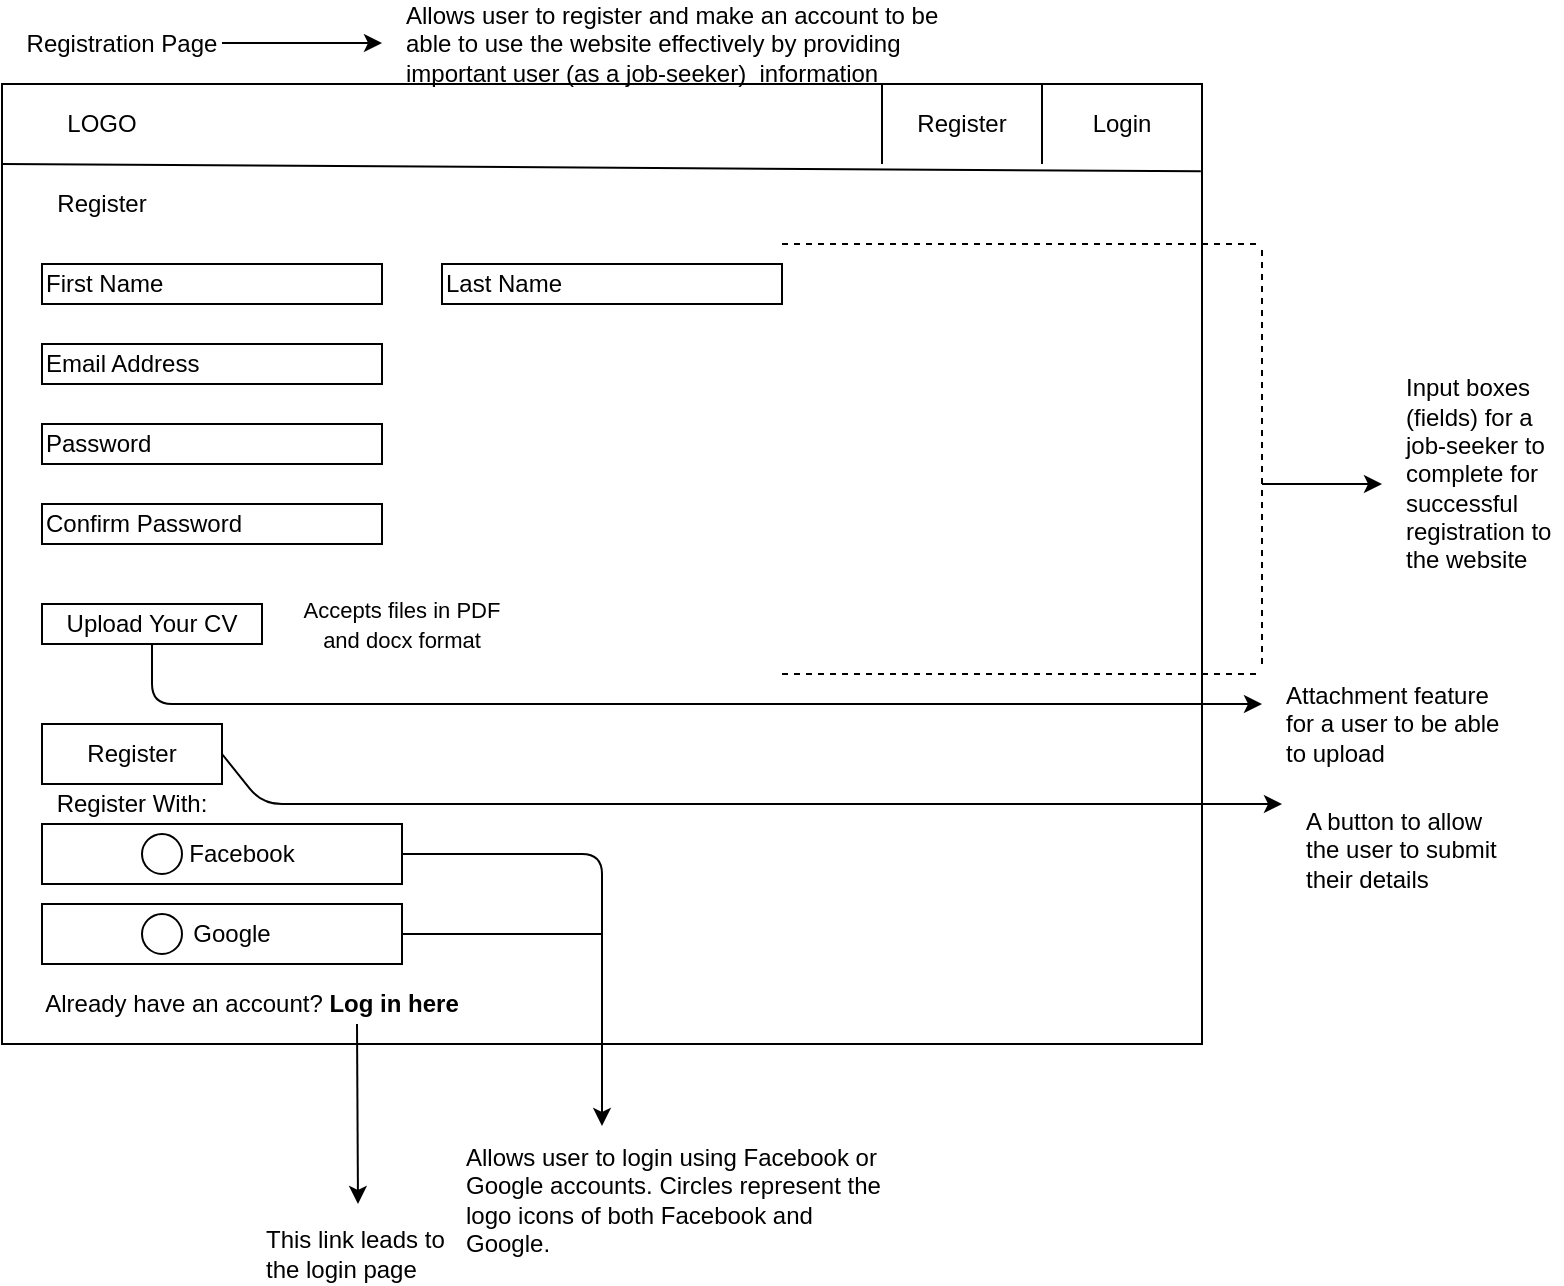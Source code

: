 <mxfile version="13.0.2" type="device"><diagram id="0TqKEAc2CyfGJExr0lxh" name="Page-1"><mxGraphModel dx="1022" dy="1589" grid="0" gridSize="10" guides="1" tooltips="1" connect="1" arrows="1" fold="1" page="1" pageScale="1" pageWidth="827" pageHeight="1169" math="0" shadow="0"><root><mxCell id="0"/><mxCell id="1" parent="0"/><mxCell id="mnFHuyqrRHeDYk3jjL5V-1" value="" style="rounded=0;whiteSpace=wrap;html=1;" vertex="1" parent="1"><mxGeometry x="40" y="40" width="600" height="480" as="geometry"/></mxCell><mxCell id="mnFHuyqrRHeDYk3jjL5V-2" value="LOGO" style="text;html=1;strokeColor=none;fillColor=none;align=center;verticalAlign=middle;whiteSpace=wrap;rounded=0;" vertex="1" parent="1"><mxGeometry x="70" y="50" width="40" height="20" as="geometry"/></mxCell><mxCell id="mnFHuyqrRHeDYk3jjL5V-3" value="" style="endArrow=none;html=1;entryX=0.999;entryY=0.091;entryDx=0;entryDy=0;entryPerimeter=0;" edge="1" parent="1" target="mnFHuyqrRHeDYk3jjL5V-1"><mxGeometry width="50" height="50" relative="1" as="geometry"><mxPoint x="40" y="80" as="sourcePoint"/><mxPoint x="600" y="80.32" as="targetPoint"/></mxGeometry></mxCell><mxCell id="mnFHuyqrRHeDYk3jjL5V-4" value="Register" style="text;html=1;strokeColor=none;fillColor=none;align=center;verticalAlign=middle;whiteSpace=wrap;rounded=0;" vertex="1" parent="1"><mxGeometry x="500" y="50" width="40" height="20" as="geometry"/></mxCell><mxCell id="mnFHuyqrRHeDYk3jjL5V-5" value="Login" style="text;html=1;strokeColor=none;fillColor=none;align=center;verticalAlign=middle;whiteSpace=wrap;rounded=0;" vertex="1" parent="1"><mxGeometry x="580" y="50" width="40" height="20" as="geometry"/></mxCell><mxCell id="mnFHuyqrRHeDYk3jjL5V-6" value="" style="endArrow=none;html=1;" edge="1" parent="1"><mxGeometry width="50" height="50" relative="1" as="geometry"><mxPoint x="480" y="80" as="sourcePoint"/><mxPoint x="480" y="40" as="targetPoint"/></mxGeometry></mxCell><mxCell id="mnFHuyqrRHeDYk3jjL5V-7" value="" style="endArrow=none;html=1;" edge="1" parent="1"><mxGeometry width="50" height="50" relative="1" as="geometry"><mxPoint x="560" y="80" as="sourcePoint"/><mxPoint x="560" y="40" as="targetPoint"/></mxGeometry></mxCell><mxCell id="mnFHuyqrRHeDYk3jjL5V-8" value="Register" style="text;html=1;strokeColor=none;fillColor=none;align=center;verticalAlign=middle;whiteSpace=wrap;rounded=0;" vertex="1" parent="1"><mxGeometry x="60" y="90" width="60" height="20" as="geometry"/></mxCell><mxCell id="mnFHuyqrRHeDYk3jjL5V-9" value="First Name" style="rounded=0;whiteSpace=wrap;html=1;align=left;" vertex="1" parent="1"><mxGeometry x="60" y="130" width="170" height="20" as="geometry"/></mxCell><mxCell id="mnFHuyqrRHeDYk3jjL5V-10" value="Last Name" style="rounded=0;whiteSpace=wrap;html=1;align=left;" vertex="1" parent="1"><mxGeometry x="260" y="130" width="170" height="20" as="geometry"/></mxCell><mxCell id="mnFHuyqrRHeDYk3jjL5V-11" value="Upload Your CV" style="rounded=0;whiteSpace=wrap;html=1;" vertex="1" parent="1"><mxGeometry x="60" y="300" width="110" height="20" as="geometry"/></mxCell><mxCell id="mnFHuyqrRHeDYk3jjL5V-12" value="Email Address" style="rounded=0;whiteSpace=wrap;html=1;align=left;" vertex="1" parent="1"><mxGeometry x="60" y="170" width="170" height="20" as="geometry"/></mxCell><mxCell id="mnFHuyqrRHeDYk3jjL5V-13" value="Password" style="rounded=0;whiteSpace=wrap;html=1;align=left;" vertex="1" parent="1"><mxGeometry x="60" y="210" width="170" height="20" as="geometry"/></mxCell><mxCell id="mnFHuyqrRHeDYk3jjL5V-14" value="Confirm Password" style="rounded=0;whiteSpace=wrap;html=1;align=left;" vertex="1" parent="1"><mxGeometry x="60" y="250" width="170" height="20" as="geometry"/></mxCell><mxCell id="mnFHuyqrRHeDYk3jjL5V-18" value="&lt;font style=&quot;font-size: 11px&quot;&gt;Accepts files in PDF and docx format&lt;/font&gt;" style="text;html=1;strokeColor=none;fillColor=none;align=center;verticalAlign=middle;whiteSpace=wrap;rounded=0;" vertex="1" parent="1"><mxGeometry x="180" y="300" width="120" height="20" as="geometry"/></mxCell><mxCell id="mnFHuyqrRHeDYk3jjL5V-19" value="Register" style="rounded=0;whiteSpace=wrap;html=1;" vertex="1" parent="1"><mxGeometry x="60" y="360" width="90" height="30" as="geometry"/></mxCell><mxCell id="mnFHuyqrRHeDYk3jjL5V-23" value="Register With:" style="text;html=1;strokeColor=none;fillColor=none;align=center;verticalAlign=middle;whiteSpace=wrap;rounded=0;" vertex="1" parent="1"><mxGeometry x="60" y="390" width="90" height="20" as="geometry"/></mxCell><mxCell id="mnFHuyqrRHeDYk3jjL5V-24" value="" style="rounded=0;whiteSpace=wrap;html=1;" vertex="1" parent="1"><mxGeometry x="60" y="450" width="180" height="30" as="geometry"/></mxCell><mxCell id="mnFHuyqrRHeDYk3jjL5V-25" value="" style="rounded=0;whiteSpace=wrap;html=1;" vertex="1" parent="1"><mxGeometry x="60" y="410" width="180" height="30" as="geometry"/></mxCell><mxCell id="mnFHuyqrRHeDYk3jjL5V-27" value="" style="ellipse;whiteSpace=wrap;html=1;aspect=fixed;" vertex="1" parent="1"><mxGeometry x="110" y="415" width="20" height="20" as="geometry"/></mxCell><mxCell id="mnFHuyqrRHeDYk3jjL5V-30" value="" style="ellipse;whiteSpace=wrap;html=1;aspect=fixed;" vertex="1" parent="1"><mxGeometry x="110" y="455" width="20" height="20" as="geometry"/></mxCell><mxCell id="mnFHuyqrRHeDYk3jjL5V-31" value="Facebook" style="text;html=1;strokeColor=none;fillColor=none;align=center;verticalAlign=middle;whiteSpace=wrap;rounded=0;" vertex="1" parent="1"><mxGeometry x="130" y="415" width="60" height="20" as="geometry"/></mxCell><mxCell id="mnFHuyqrRHeDYk3jjL5V-32" value="Google" style="text;html=1;strokeColor=none;fillColor=none;align=center;verticalAlign=middle;whiteSpace=wrap;rounded=0;" vertex="1" parent="1"><mxGeometry x="130" y="455" width="50" height="20" as="geometry"/></mxCell><mxCell id="mnFHuyqrRHeDYk3jjL5V-33" value="Already have an account? &lt;b&gt;Log in here&lt;/b&gt;" style="text;html=1;strokeColor=none;fillColor=none;align=center;verticalAlign=middle;whiteSpace=wrap;rounded=0;" vertex="1" parent="1"><mxGeometry x="60" y="490" width="210" height="20" as="geometry"/></mxCell><mxCell id="mnFHuyqrRHeDYk3jjL5V-34" value="Allows user to register and make an account to be able to use the website effectively by providing important user (as a job-seeker)&amp;nbsp; information&amp;nbsp;" style="text;html=1;strokeColor=none;fillColor=none;align=left;verticalAlign=middle;whiteSpace=wrap;rounded=0;" vertex="1" parent="1"><mxGeometry x="240" width="290" height="40" as="geometry"/></mxCell><mxCell id="mnFHuyqrRHeDYk3jjL5V-35" value="Registration Page" style="text;html=1;strokeColor=none;fillColor=none;align=center;verticalAlign=middle;whiteSpace=wrap;rounded=0;" vertex="1" parent="1"><mxGeometry x="40" y="10" width="120" height="20" as="geometry"/></mxCell><mxCell id="mnFHuyqrRHeDYk3jjL5V-36" value="" style="endArrow=classic;html=1;entryX=0;entryY=0.5;entryDx=0;entryDy=0;" edge="1" parent="1"><mxGeometry width="50" height="50" relative="1" as="geometry"><mxPoint x="150" y="19.5" as="sourcePoint"/><mxPoint x="230" y="19.5" as="targetPoint"/></mxGeometry></mxCell><mxCell id="mnFHuyqrRHeDYk3jjL5V-37" value="This link leads to the login page" style="text;html=1;strokeColor=none;fillColor=none;align=left;verticalAlign=middle;whiteSpace=wrap;rounded=0;" vertex="1" parent="1"><mxGeometry x="170" y="610" width="100" height="30" as="geometry"/></mxCell><mxCell id="mnFHuyqrRHeDYk3jjL5V-38" value="" style="endArrow=classic;html=1;exitX=0.75;exitY=1;exitDx=0;exitDy=0;" edge="1" parent="1" source="mnFHuyqrRHeDYk3jjL5V-33"><mxGeometry width="50" height="50" relative="1" as="geometry"><mxPoint x="210" y="540" as="sourcePoint"/><mxPoint x="218" y="600" as="targetPoint"/><Array as="points"/></mxGeometry></mxCell><mxCell id="mnFHuyqrRHeDYk3jjL5V-40" value="" style="endArrow=classic;html=1;exitX=1;exitY=0.5;exitDx=0;exitDy=0;" edge="1" parent="1" source="mnFHuyqrRHeDYk3jjL5V-25"><mxGeometry width="50" height="50" relative="1" as="geometry"><mxPoint x="250" y="440" as="sourcePoint"/><mxPoint x="340" y="561" as="targetPoint"/><Array as="points"><mxPoint x="340" y="425"/></Array></mxGeometry></mxCell><mxCell id="mnFHuyqrRHeDYk3jjL5V-42" value="" style="endArrow=none;html=1;" edge="1" parent="1"><mxGeometry width="50" height="50" relative="1" as="geometry"><mxPoint x="240" y="465" as="sourcePoint"/><mxPoint x="340" y="465" as="targetPoint"/></mxGeometry></mxCell><mxCell id="mnFHuyqrRHeDYk3jjL5V-43" value="Allows user to login using Facebook or Google accounts. Circles represent the logo icons of both Facebook and Google." style="text;html=1;strokeColor=none;fillColor=none;align=left;verticalAlign=middle;whiteSpace=wrap;rounded=0;" vertex="1" parent="1"><mxGeometry x="270" y="555" width="210" height="85" as="geometry"/></mxCell><mxCell id="mnFHuyqrRHeDYk3jjL5V-46" value="" style="endArrow=none;dashed=1;html=1;" edge="1" parent="1"><mxGeometry width="50" height="50" relative="1" as="geometry"><mxPoint x="430" y="120" as="sourcePoint"/><mxPoint x="670" y="120" as="targetPoint"/></mxGeometry></mxCell><mxCell id="mnFHuyqrRHeDYk3jjL5V-48" value="" style="endArrow=none;dashed=1;html=1;" edge="1" parent="1"><mxGeometry width="50" height="50" relative="1" as="geometry"><mxPoint x="430" y="335" as="sourcePoint"/><mxPoint x="670" y="335" as="targetPoint"/></mxGeometry></mxCell><mxCell id="mnFHuyqrRHeDYk3jjL5V-50" value="" style="endArrow=none;dashed=1;html=1;" edge="1" parent="1"><mxGeometry width="50" height="50" relative="1" as="geometry"><mxPoint x="670" y="330" as="sourcePoint"/><mxPoint x="670" y="120" as="targetPoint"/></mxGeometry></mxCell><mxCell id="mnFHuyqrRHeDYk3jjL5V-51" value="" style="endArrow=classic;html=1;" edge="1" parent="1"><mxGeometry width="50" height="50" relative="1" as="geometry"><mxPoint x="670" y="240" as="sourcePoint"/><mxPoint x="730" y="240" as="targetPoint"/></mxGeometry></mxCell><mxCell id="mnFHuyqrRHeDYk3jjL5V-52" value="Input boxes (fields) for a job-seeker to complete for successful registration to the website" style="text;html=1;strokeColor=none;fillColor=none;align=left;verticalAlign=middle;whiteSpace=wrap;rounded=0;" vertex="1" parent="1"><mxGeometry x="740" y="190" width="80" height="90" as="geometry"/></mxCell><mxCell id="mnFHuyqrRHeDYk3jjL5V-53" value="" style="endArrow=classic;html=1;exitX=0.5;exitY=1;exitDx=0;exitDy=0;" edge="1" parent="1" source="mnFHuyqrRHeDYk3jjL5V-11"><mxGeometry width="50" height="50" relative="1" as="geometry"><mxPoint x="180" y="380" as="sourcePoint"/><mxPoint x="670" y="350" as="targetPoint"/><Array as="points"><mxPoint x="115" y="350"/></Array></mxGeometry></mxCell><mxCell id="mnFHuyqrRHeDYk3jjL5V-54" value="Attachment feature for a user to be able to upload" style="text;html=1;strokeColor=none;fillColor=none;align=left;verticalAlign=middle;whiteSpace=wrap;rounded=0;" vertex="1" parent="1"><mxGeometry x="680" y="340" width="120" height="40" as="geometry"/></mxCell><mxCell id="mnFHuyqrRHeDYk3jjL5V-55" value="" style="endArrow=classic;html=1;" edge="1" parent="1"><mxGeometry width="50" height="50" relative="1" as="geometry"><mxPoint x="150" y="375" as="sourcePoint"/><mxPoint x="680" y="400" as="targetPoint"/><Array as="points"><mxPoint x="170" y="400"/></Array></mxGeometry></mxCell><mxCell id="mnFHuyqrRHeDYk3jjL5V-56" value="A button to allow the user to submit their details" style="text;html=1;strokeColor=none;fillColor=none;align=left;verticalAlign=middle;whiteSpace=wrap;rounded=0;" vertex="1" parent="1"><mxGeometry x="690" y="395" width="110" height="55" as="geometry"/></mxCell></root></mxGraphModel></diagram></mxfile>